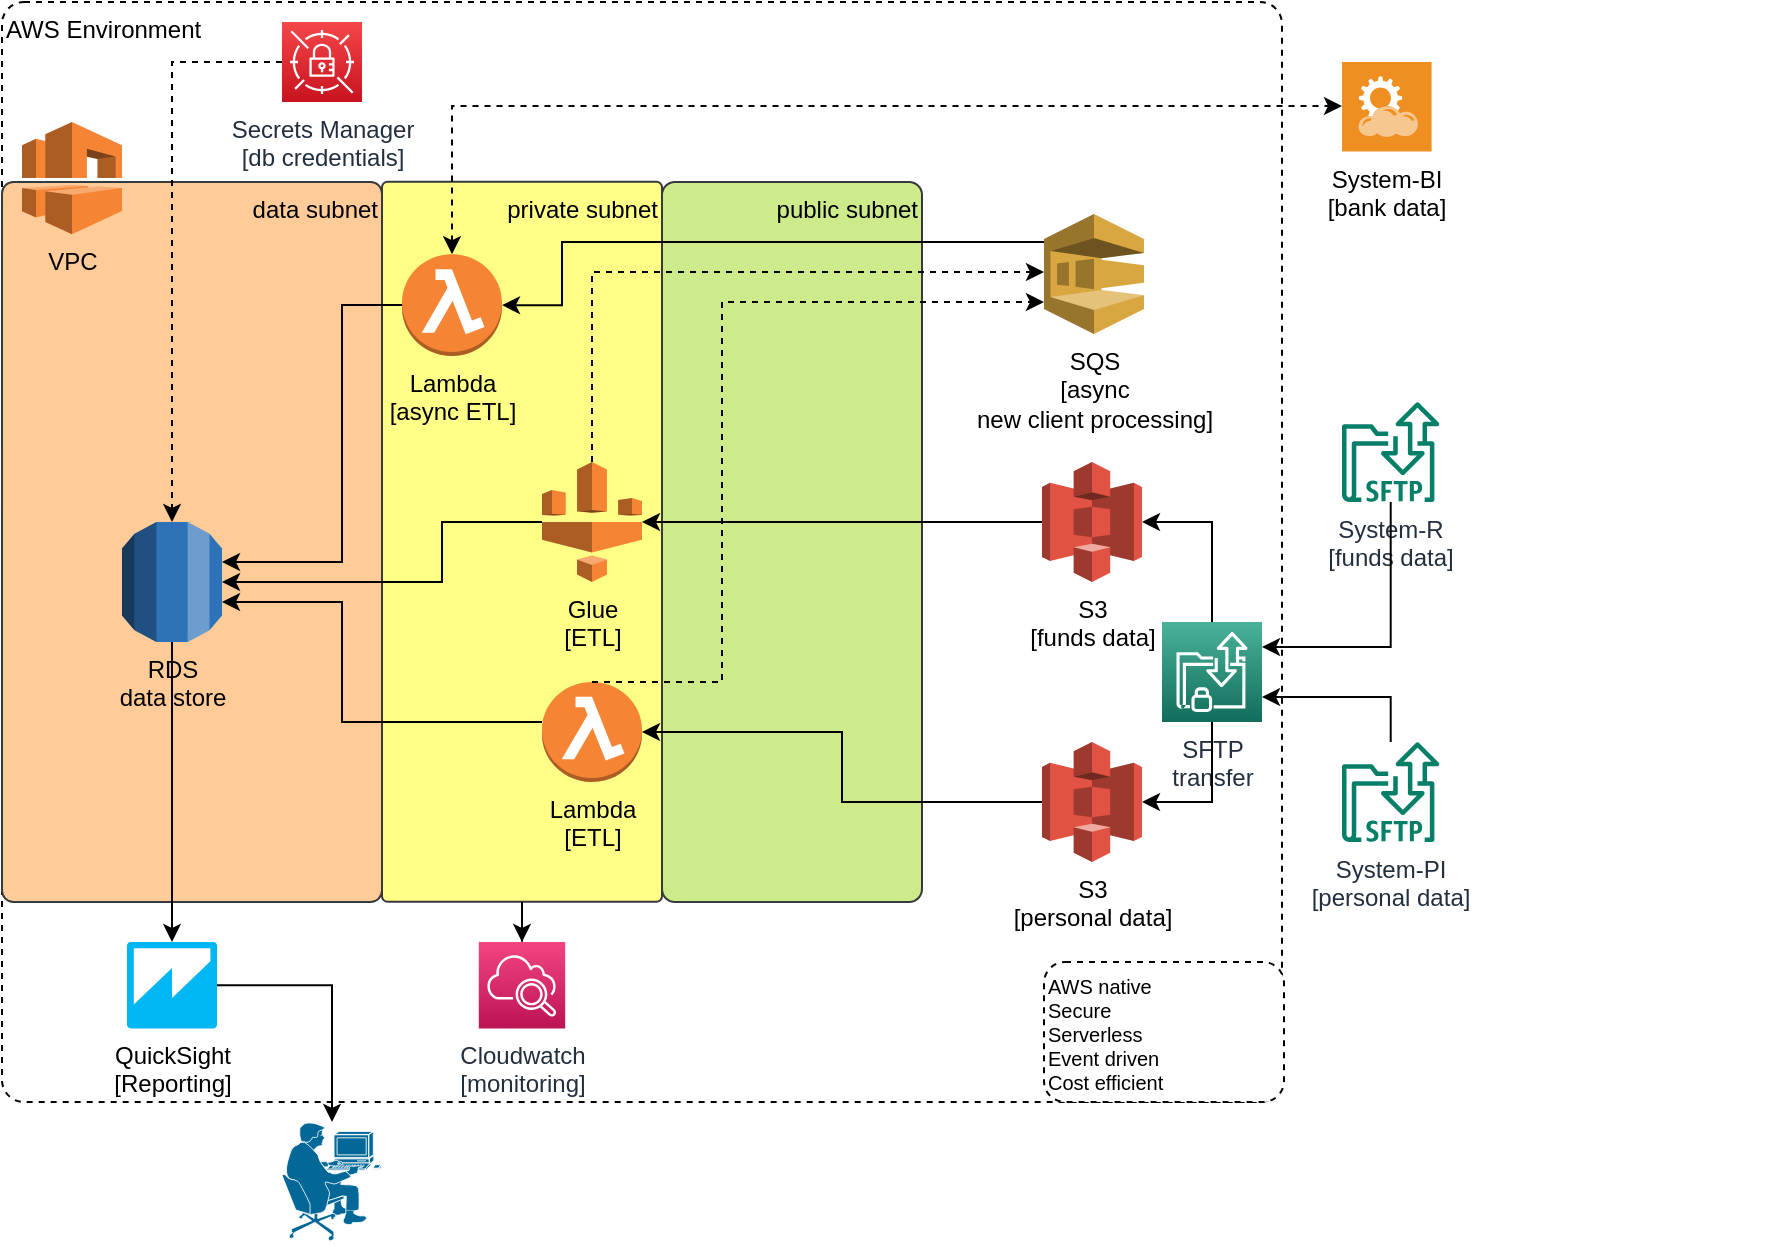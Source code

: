 <mxfile version="15.9.1" type="device"><diagram id="Cl8WDN7TNvA8IY6wYiqx" name="Page-1"><mxGraphModel dx="868" dy="1493" grid="1" gridSize="10" guides="1" tooltips="1" connect="1" arrows="1" fold="1" page="1" pageScale="1" pageWidth="850" pageHeight="1100" math="0" shadow="0"><root><mxCell id="0"/><mxCell id="1" parent="0"/><mxCell id="Xs4VWwtxQw94WJQUl0tb-28" value="" style="group;verticalAlign=top;labelPosition=center;verticalLabelPosition=middle;align=right;" parent="1" vertex="1" connectable="0"><mxGeometry x="150" y="-110" width="840" height="510" as="geometry"/></mxCell><mxCell id="Xs4VWwtxQw94WJQUl0tb-7" value="AWS Environment" style="rounded=1;whiteSpace=wrap;html=1;arcSize=2;fillColor=none;dashed=1;align=left;verticalAlign=top;" parent="Xs4VWwtxQw94WJQUl0tb-28" vertex="1"><mxGeometry x="-50" y="-40" width="640" height="550" as="geometry"/></mxCell><mxCell id="SkGDcIlbW5P24_Vv9Iap-10" value="public subnet" style="rounded=1;whiteSpace=wrap;html=1;align=right;horizontal=1;labelPosition=center;verticalLabelPosition=middle;verticalAlign=top;arcSize=5;fillColor=#cdeb8b;strokeColor=#36393d;" vertex="1" parent="Xs4VWwtxQw94WJQUl0tb-28"><mxGeometry x="280" y="50.0" width="130" height="360" as="geometry"/></mxCell><mxCell id="Xs4VWwtxQw94WJQUl0tb-15" value="S3&lt;br&gt;[funds data]" style="outlineConnect=0;dashed=0;verticalLabelPosition=bottom;verticalAlign=top;align=center;html=1;shape=mxgraph.aws3.s3;fillColor=#E05243;gradientColor=none;" parent="Xs4VWwtxQw94WJQUl0tb-28" vertex="1"><mxGeometry x="470" y="190" width="50" height="60" as="geometry"/></mxCell><mxCell id="Xs4VWwtxQw94WJQUl0tb-18" style="edgeStyle=orthogonalEdgeStyle;rounded=0;orthogonalLoop=1;jettySize=auto;html=1;" parent="Xs4VWwtxQw94WJQUl0tb-28" source="Xs4VWwtxQw94WJQUl0tb-16" target="Xs4VWwtxQw94WJQUl0tb-15" edge="1"><mxGeometry relative="1" as="geometry"><Array as="points"><mxPoint x="555" y="220"/></Array></mxGeometry></mxCell><mxCell id="Xs4VWwtxQw94WJQUl0tb-16" value="SFTP&lt;br&gt;transfer" style="sketch=0;points=[[0,0,0],[0.25,0,0],[0.5,0,0],[0.75,0,0],[1,0,0],[0,1,0],[0.25,1,0],[0.5,1,0],[0.75,1,0],[1,1,0],[0,0.25,0],[0,0.5,0],[0,0.75,0],[1,0.25,0],[1,0.5,0],[1,0.75,0]];outlineConnect=0;fontColor=#232F3E;gradientColor=#4AB29A;gradientDirection=north;fillColor=#116D5B;strokeColor=#ffffff;dashed=0;verticalLabelPosition=bottom;verticalAlign=top;align=center;html=1;fontSize=12;fontStyle=0;aspect=fixed;shape=mxgraph.aws4.resourceIcon;resIcon=mxgraph.aws4.transfer_for_sftp;" parent="Xs4VWwtxQw94WJQUl0tb-28" vertex="1"><mxGeometry x="530" y="270" width="50" height="50" as="geometry"/></mxCell><mxCell id="Xs4VWwtxQw94WJQUl0tb-17" value="S3&lt;br&gt;[personal data]" style="outlineConnect=0;dashed=0;verticalLabelPosition=bottom;verticalAlign=top;align=center;html=1;shape=mxgraph.aws3.s3;fillColor=#E05243;gradientColor=none;" parent="Xs4VWwtxQw94WJQUl0tb-28" vertex="1"><mxGeometry x="470" y="330" width="50" height="60" as="geometry"/></mxCell><mxCell id="Xs4VWwtxQw94WJQUl0tb-19" style="edgeStyle=orthogonalEdgeStyle;rounded=0;orthogonalLoop=1;jettySize=auto;html=1;" parent="Xs4VWwtxQw94WJQUl0tb-28" source="Xs4VWwtxQw94WJQUl0tb-16" target="Xs4VWwtxQw94WJQUl0tb-17" edge="1"><mxGeometry relative="1" as="geometry"><Array as="points"><mxPoint x="555" y="360"/></Array></mxGeometry></mxCell><mxCell id="SkGDcIlbW5P24_Vv9Iap-8" value="private subnet" style="rounded=1;whiteSpace=wrap;html=1;align=right;horizontal=1;labelPosition=center;verticalLabelPosition=middle;verticalAlign=top;arcSize=2;fillColor=#ffff88;strokeColor=#36393d;" vertex="1" parent="Xs4VWwtxQw94WJQUl0tb-28"><mxGeometry x="140" y="49.87" width="140" height="360" as="geometry"/></mxCell><mxCell id="Xs4VWwtxQw94WJQUl0tb-9" value="Lambda&lt;br&gt;[ETL]" style="outlineConnect=0;dashed=0;verticalLabelPosition=bottom;verticalAlign=top;align=center;html=1;shape=mxgraph.aws3.lambda_function;fillColor=#F58534;gradientColor=none;" parent="Xs4VWwtxQw94WJQUl0tb-28" vertex="1"><mxGeometry x="220" y="300" width="50" height="50" as="geometry"/></mxCell><mxCell id="Xs4VWwtxQw94WJQUl0tb-21" style="edgeStyle=orthogonalEdgeStyle;rounded=0;orthogonalLoop=1;jettySize=auto;html=1;entryX=1;entryY=0.5;entryDx=0;entryDy=0;entryPerimeter=0;" parent="Xs4VWwtxQw94WJQUl0tb-28" source="Xs4VWwtxQw94WJQUl0tb-17" target="Xs4VWwtxQw94WJQUl0tb-9" edge="1"><mxGeometry relative="1" as="geometry"><Array as="points"><mxPoint x="370" y="360"/><mxPoint x="370" y="325"/></Array></mxGeometry></mxCell><mxCell id="SkGDcIlbW5P24_Vv9Iap-9" value="data subnet" style="rounded=1;whiteSpace=wrap;html=1;align=right;horizontal=1;labelPosition=center;verticalLabelPosition=middle;verticalAlign=top;arcSize=3;fillColor=#ffcc99;strokeColor=#36393d;" vertex="1" parent="Xs4VWwtxQw94WJQUl0tb-28"><mxGeometry x="-50" y="50" width="190" height="360" as="geometry"/></mxCell><mxCell id="Xs4VWwtxQw94WJQUl0tb-20" style="edgeStyle=orthogonalEdgeStyle;rounded=0;orthogonalLoop=1;jettySize=auto;html=1;" parent="Xs4VWwtxQw94WJQUl0tb-28" source="Xs4VWwtxQw94WJQUl0tb-15" target="SkGDcIlbW5P24_Vv9Iap-11" edge="1"><mxGeometry relative="1" as="geometry"><Array as="points"><mxPoint x="380" y="220"/><mxPoint x="380" y="220"/></Array></mxGeometry></mxCell><mxCell id="SkGDcIlbW5P24_Vv9Iap-16" style="edgeStyle=orthogonalEdgeStyle;rounded=0;orthogonalLoop=1;jettySize=auto;html=1;dashed=1;fontColor=none;" edge="1" parent="Xs4VWwtxQw94WJQUl0tb-28" source="SkGDcIlbW5P24_Vv9Iap-11" target="SkGDcIlbW5P24_Vv9Iap-17"><mxGeometry relative="1" as="geometry"><Array as="points"><mxPoint x="245" y="95"/></Array></mxGeometry></mxCell><mxCell id="SkGDcIlbW5P24_Vv9Iap-11" value="Glue&lt;br&gt;[ETL]" style="outlineConnect=0;dashed=0;verticalLabelPosition=bottom;verticalAlign=top;align=center;html=1;shape=mxgraph.aws3.glue;fillColor=#F58534;gradientColor=none;rounded=1;fontColor=none;" vertex="1" parent="Xs4VWwtxQw94WJQUl0tb-28"><mxGeometry x="220" y="190" width="50" height="60" as="geometry"/></mxCell><mxCell id="SkGDcIlbW5P24_Vv9Iap-12" style="edgeStyle=orthogonalEdgeStyle;rounded=0;orthogonalLoop=1;jettySize=auto;html=1;dashed=1;fontColor=none;" edge="1" parent="Xs4VWwtxQw94WJQUl0tb-28" target="SkGDcIlbW5P24_Vv9Iap-17"><mxGeometry relative="1" as="geometry"><mxPoint x="245" y="300" as="sourcePoint"/><mxPoint x="180" y="146" as="targetPoint"/><Array as="points"><mxPoint x="310" y="300"/><mxPoint x="310" y="110"/></Array></mxGeometry></mxCell><mxCell id="SkGDcIlbW5P24_Vv9Iap-19" style="edgeStyle=orthogonalEdgeStyle;rounded=0;orthogonalLoop=1;jettySize=auto;html=1;entryX=1;entryY=0.5;entryDx=0;entryDy=0;entryPerimeter=0;fontColor=none;" edge="1" parent="Xs4VWwtxQw94WJQUl0tb-28" source="SkGDcIlbW5P24_Vv9Iap-17" target="SkGDcIlbW5P24_Vv9Iap-18"><mxGeometry relative="1" as="geometry"><Array as="points"><mxPoint x="230" y="80"/></Array></mxGeometry></mxCell><mxCell id="SkGDcIlbW5P24_Vv9Iap-17" value="SQS&lt;br&gt;[async&lt;br&gt;new client processing]" style="outlineConnect=0;dashed=0;verticalLabelPosition=bottom;verticalAlign=top;align=center;html=1;shape=mxgraph.aws3.sqs;fillColor=#D9A741;gradientColor=none;rounded=1;fontColor=none;" vertex="1" parent="Xs4VWwtxQw94WJQUl0tb-28"><mxGeometry x="471" y="66" width="50" height="60" as="geometry"/></mxCell><mxCell id="SkGDcIlbW5P24_Vv9Iap-18" value="Lambda&lt;br&gt;[async ETL]" style="outlineConnect=0;dashed=0;verticalLabelPosition=bottom;verticalAlign=top;align=center;html=1;shape=mxgraph.aws3.lambda_function;fillColor=#F58534;gradientColor=none;" vertex="1" parent="Xs4VWwtxQw94WJQUl0tb-28"><mxGeometry x="150" y="86.12" width="50" height="50.88" as="geometry"/></mxCell><mxCell id="Xs4VWwtxQw94WJQUl0tb-6" value="System-BI&lt;br&gt;[bank data]" style="shadow=0;dashed=0;html=1;strokeColor=none;fillColor=#EF8F21;labelPosition=center;verticalLabelPosition=bottom;verticalAlign=top;align=center;outlineConnect=0;shape=mxgraph.veeam.2d.restful_apis;" parent="Xs4VWwtxQw94WJQUl0tb-28" vertex="1"><mxGeometry x="620" y="-10" width="44.8" height="44.8" as="geometry"/></mxCell><mxCell id="SkGDcIlbW5P24_Vv9Iap-13" style="edgeStyle=orthogonalEdgeStyle;rounded=0;orthogonalLoop=1;jettySize=auto;html=1;dashed=1;fontColor=none;startArrow=classic;startFill=1;exitX=0.5;exitY=0;exitDx=0;exitDy=0;exitPerimeter=0;" edge="1" parent="Xs4VWwtxQw94WJQUl0tb-28" source="SkGDcIlbW5P24_Vv9Iap-18" target="Xs4VWwtxQw94WJQUl0tb-6"><mxGeometry relative="1" as="geometry"><mxPoint x="200" y="12" as="sourcePoint"/><mxPoint x="362.4" y="4.8" as="targetPoint"/><Array as="points"><mxPoint x="175" y="12"/></Array></mxGeometry></mxCell><mxCell id="Xs4VWwtxQw94WJQUl0tb-3" value="System-R&lt;br&gt;[funds data]" style="sketch=0;outlineConnect=0;fontColor=#232F3E;gradientColor=none;fillColor=#067F68;strokeColor=none;dashed=0;verticalLabelPosition=bottom;verticalAlign=top;align=center;html=1;fontSize=12;fontStyle=0;aspect=fixed;shape=mxgraph.aws4.transfer_for_sftp_resource;" parent="Xs4VWwtxQw94WJQUl0tb-28" vertex="1"><mxGeometry x="620" y="160" width="48.72" height="50" as="geometry"/></mxCell><mxCell id="Xs4VWwtxQw94WJQUl0tb-12" style="edgeStyle=orthogonalEdgeStyle;rounded=0;orthogonalLoop=1;jettySize=auto;html=1;entryX=1;entryY=0.25;entryDx=0;entryDy=0;entryPerimeter=0;" parent="Xs4VWwtxQw94WJQUl0tb-28" source="Xs4VWwtxQw94WJQUl0tb-3" target="Xs4VWwtxQw94WJQUl0tb-16" edge="1"><mxGeometry relative="1" as="geometry"><mxPoint x="644" y="295" as="targetPoint"/><Array as="points"><mxPoint x="644" y="283"/></Array></mxGeometry></mxCell><mxCell id="Xs4VWwtxQw94WJQUl0tb-4" value="System-PI&lt;br&gt;[personal data]" style="sketch=0;outlineConnect=0;fontColor=#232F3E;gradientColor=none;fillColor=#067F68;strokeColor=none;dashed=0;verticalLabelPosition=bottom;verticalAlign=top;align=center;html=1;fontSize=12;fontStyle=0;aspect=fixed;shape=mxgraph.aws4.transfer_for_sftp_resource;" parent="Xs4VWwtxQw94WJQUl0tb-28" vertex="1"><mxGeometry x="620" y="330" width="48.72" height="50" as="geometry"/></mxCell><mxCell id="Xs4VWwtxQw94WJQUl0tb-27" style="edgeStyle=orthogonalEdgeStyle;rounded=0;orthogonalLoop=1;jettySize=auto;html=1;entryX=1;entryY=0.75;entryDx=0;entryDy=0;entryPerimeter=0;" parent="Xs4VWwtxQw94WJQUl0tb-28" source="Xs4VWwtxQw94WJQUl0tb-4" target="Xs4VWwtxQw94WJQUl0tb-16" edge="1"><mxGeometry relative="1" as="geometry"><mxPoint x="470" y="350" as="targetPoint"/><Array as="points"><mxPoint x="644" y="308"/></Array></mxGeometry></mxCell><mxCell id="Xs4VWwtxQw94WJQUl0tb-10" value="Cloudwatch&lt;br&gt;[monitoring]" style="sketch=0;points=[[0,0,0],[0.25,0,0],[0.5,0,0],[0.75,0,0],[1,0,0],[0,1,0],[0.25,1,0],[0.5,1,0],[0.75,1,0],[1,1,0],[0,0.25,0],[0,0.5,0],[0,0.75,0],[1,0.25,0],[1,0.5,0],[1,0.75,0]];points=[[0,0,0],[0.25,0,0],[0.5,0,0],[0.75,0,0],[1,0,0],[0,1,0],[0.25,1,0],[0.5,1,0],[0.75,1,0],[1,1,0],[0,0.25,0],[0,0.5,0],[0,0.75,0],[1,0.25,0],[1,0.5,0],[1,0.75,0]];outlineConnect=0;fontColor=#232F3E;gradientColor=#F34482;gradientDirection=north;fillColor=#BC1356;strokeColor=#ffffff;dashed=0;verticalLabelPosition=bottom;verticalAlign=top;align=center;html=1;fontSize=12;fontStyle=0;aspect=fixed;shape=mxgraph.aws4.resourceIcon;resIcon=mxgraph.aws4.cloudwatch_2;" parent="Xs4VWwtxQw94WJQUl0tb-28" vertex="1"><mxGeometry x="188.4" y="430" width="43.2" height="43.2" as="geometry"/></mxCell><mxCell id="Xs4VWwtxQw94WJQUl0tb-14" style="edgeStyle=orthogonalEdgeStyle;rounded=0;orthogonalLoop=1;jettySize=auto;html=1;exitX=0.5;exitY=1;exitDx=0;exitDy=0;" parent="Xs4VWwtxQw94WJQUl0tb-28" source="SkGDcIlbW5P24_Vv9Iap-8" target="Xs4VWwtxQw94WJQUl0tb-10" edge="1"><mxGeometry relative="1" as="geometry"/></mxCell><mxCell id="Xs4VWwtxQw94WJQUl0tb-11" value="QuickSight&lt;br&gt;[Reporting]" style="outlineConnect=0;dashed=0;verticalLabelPosition=bottom;verticalAlign=top;align=center;html=1;shape=mxgraph.aws3.quicksight;fillColor=#00B7F4;gradientColor=none;" parent="Xs4VWwtxQw94WJQUl0tb-28" vertex="1"><mxGeometry x="12.5" y="430" width="45" height="43.2" as="geometry"/></mxCell><mxCell id="SkGDcIlbW5P24_Vv9Iap-24" value="AWS native&lt;br style=&quot;font-size: 10px;&quot;&gt;Secure&lt;br style=&quot;font-size: 10px;&quot;&gt;Serverless&lt;br style=&quot;font-size: 10px;&quot;&gt;Event driven&lt;br style=&quot;font-size: 10px;&quot;&gt;Cost efficient" style="rounded=1;whiteSpace=wrap;html=1;dashed=1;fontColor=none;align=left;verticalAlign=top;fontSize=10;" vertex="1" parent="Xs4VWwtxQw94WJQUl0tb-28"><mxGeometry x="471" y="440" width="120" height="70" as="geometry"/></mxCell><mxCell id="Xs4VWwtxQw94WJQUl0tb-22" style="edgeStyle=orthogonalEdgeStyle;rounded=0;orthogonalLoop=1;jettySize=auto;html=1;entryX=0.5;entryY=0;entryDx=0;entryDy=0;entryPerimeter=0;" parent="1" source="Xs4VWwtxQw94WJQUl0tb-8" target="Xs4VWwtxQw94WJQUl0tb-11" edge="1"><mxGeometry relative="1" as="geometry"/></mxCell><mxCell id="Xs4VWwtxQw94WJQUl0tb-8" value="RDS&lt;br&gt;data store" style="outlineConnect=0;dashed=0;verticalLabelPosition=bottom;verticalAlign=top;align=center;html=1;shape=mxgraph.aws3.rds;fillColor=#2E73B8;gradientColor=none;" parent="1" vertex="1"><mxGeometry x="160" y="110" width="50" height="60" as="geometry"/></mxCell><mxCell id="Xs4VWwtxQw94WJQUl0tb-13" style="edgeStyle=orthogonalEdgeStyle;rounded=0;orthogonalLoop=1;jettySize=auto;html=1;" parent="1" source="Xs4VWwtxQw94WJQUl0tb-9" target="Xs4VWwtxQw94WJQUl0tb-8" edge="1"><mxGeometry relative="1" as="geometry"><Array as="points"><mxPoint x="270" y="210"/><mxPoint x="270" y="150"/></Array></mxGeometry></mxCell><mxCell id="Xs4VWwtxQw94WJQUl0tb-24" style="edgeStyle=orthogonalEdgeStyle;rounded=0;orthogonalLoop=1;jettySize=auto;html=1;" parent="1" source="Xs4VWwtxQw94WJQUl0tb-11" target="Xs4VWwtxQw94WJQUl0tb-23" edge="1"><mxGeometry relative="1" as="geometry"/></mxCell><mxCell id="Xs4VWwtxQw94WJQUl0tb-23" value="" style="shape=mxgraph.cisco.people.pc_man;html=1;pointerEvents=1;dashed=0;fillColor=#036897;strokeColor=#ffffff;strokeWidth=2;verticalLabelPosition=bottom;verticalAlign=top;align=center;outlineConnect=0;" parent="1" vertex="1"><mxGeometry x="240" y="410" width="50" height="60" as="geometry"/></mxCell><mxCell id="SkGDcIlbW5P24_Vv9Iap-2" style="edgeStyle=orthogonalEdgeStyle;rounded=0;orthogonalLoop=1;jettySize=auto;html=1;entryX=0.5;entryY=0;entryDx=0;entryDy=0;entryPerimeter=0;dashed=1;" edge="1" parent="1" source="SkGDcIlbW5P24_Vv9Iap-4" target="Xs4VWwtxQw94WJQUl0tb-8"><mxGeometry relative="1" as="geometry"><mxPoint x="380" y="-20" as="targetPoint"/><mxPoint x="189" y="285.5" as="sourcePoint"/><Array as="points"><mxPoint x="185" y="-120"/></Array></mxGeometry></mxCell><mxCell id="SkGDcIlbW5P24_Vv9Iap-20" style="edgeStyle=orthogonalEdgeStyle;rounded=0;orthogonalLoop=1;jettySize=auto;html=1;fontColor=none;" edge="1" parent="1" source="SkGDcIlbW5P24_Vv9Iap-18" target="Xs4VWwtxQw94WJQUl0tb-8"><mxGeometry relative="1" as="geometry"><Array as="points"><mxPoint x="270" y="2"/><mxPoint x="270" y="130"/></Array></mxGeometry></mxCell><mxCell id="Xs4VWwtxQw94WJQUl0tb-1" value="VPC" style="outlineConnect=0;dashed=0;verticalLabelPosition=bottom;verticalAlign=top;align=center;html=1;shape=mxgraph.aws3.vpc;fillColor=#F58534;gradientColor=none;" parent="1" vertex="1"><mxGeometry x="110" y="-90" width="50" height="56.12" as="geometry"/></mxCell><mxCell id="SkGDcIlbW5P24_Vv9Iap-23" style="edgeStyle=orthogonalEdgeStyle;rounded=0;orthogonalLoop=1;jettySize=auto;html=1;entryX=1;entryY=0.5;entryDx=0;entryDy=0;entryPerimeter=0;fontColor=none;startArrow=none;startFill=0;" edge="1" parent="1" source="SkGDcIlbW5P24_Vv9Iap-11" target="Xs4VWwtxQw94WJQUl0tb-8"><mxGeometry relative="1" as="geometry"><Array as="points"><mxPoint x="320" y="110"/><mxPoint x="320" y="140"/></Array></mxGeometry></mxCell><mxCell id="SkGDcIlbW5P24_Vv9Iap-4" value="Secrets Manager&lt;br&gt;[db credentials]" style="sketch=0;points=[[0,0,0],[0.25,0,0],[0.5,0,0],[0.75,0,0],[1,0,0],[0,1,0],[0.25,1,0],[0.5,1,0],[0.75,1,0],[1,1,0],[0,0.25,0],[0,0.5,0],[0,0.75,0],[1,0.25,0],[1,0.5,0],[1,0.75,0]];outlineConnect=0;fontColor=#232F3E;gradientColor=#F54749;gradientDirection=north;fillColor=#C7131F;strokeColor=#ffffff;dashed=0;verticalLabelPosition=bottom;verticalAlign=top;align=center;html=1;fontSize=12;fontStyle=0;aspect=fixed;shape=mxgraph.aws4.resourceIcon;resIcon=mxgraph.aws4.secrets_manager;" vertex="1" parent="1"><mxGeometry x="240" y="-140" width="40" height="40" as="geometry"/></mxCell></root></mxGraphModel></diagram></mxfile>